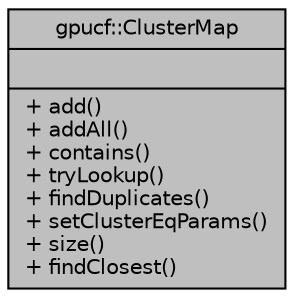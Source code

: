 digraph "gpucf::ClusterMap"
{
 // INTERACTIVE_SVG=YES
  bgcolor="transparent";
  edge [fontname="Helvetica",fontsize="10",labelfontname="Helvetica",labelfontsize="10"];
  node [fontname="Helvetica",fontsize="10",shape=record];
  Node1 [label="{gpucf::ClusterMap\n||+ add()\l+ addAll()\l+ contains()\l+ tryLookup()\l+ findDuplicates()\l+ setClusterEqParams()\l+ size()\l+ findClosest()\l}",height=0.2,width=0.4,color="black", fillcolor="grey75", style="filled", fontcolor="black"];
}
